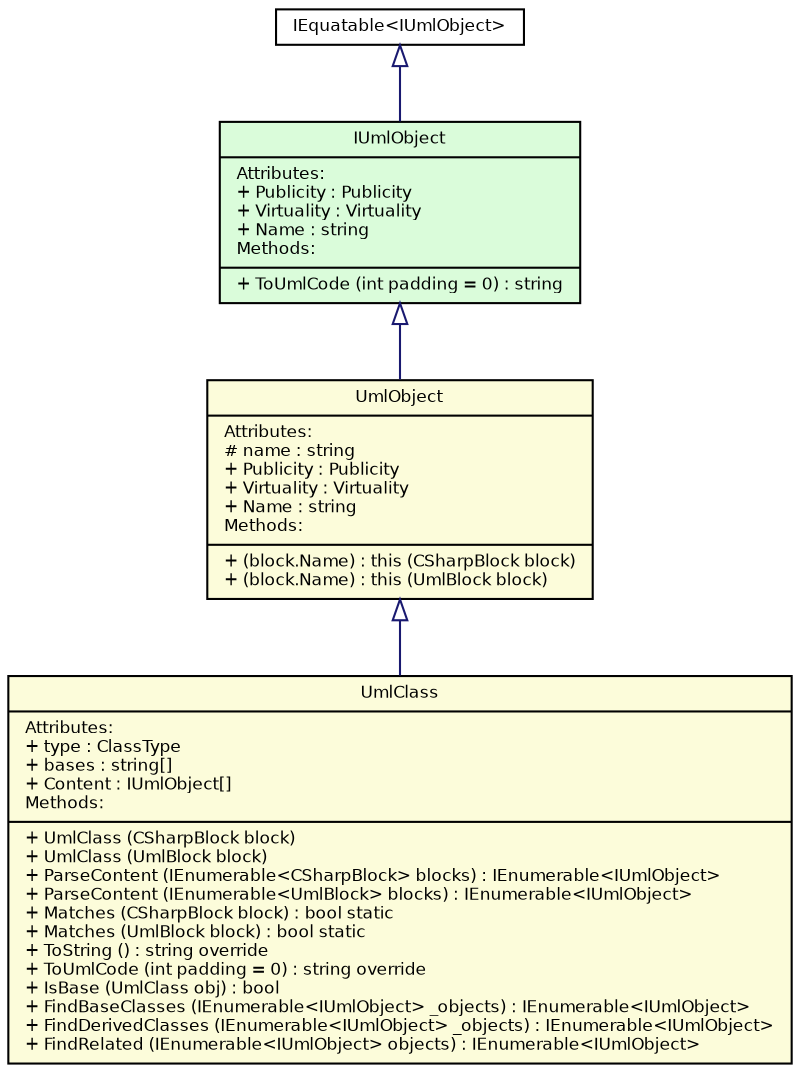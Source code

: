 digraph "MenuItem"
{
  edge [fontname="Helvetica",fontsize="8",labelfontname="Helvetica",labelfontsize="8"];
  node [fontname="Helvetica",fontsize="8",shape=record];
Box_UmlClass [label="{UmlClass\n|Attributes:\l+ type : ClassType\l+ bases : string\[\]\l+ Content : IUmlObject\[\]\lMethods:\l|+ UmlClass  (CSharpBlock block)\l+ UmlClass  (UmlBlock block)\l+ ParseContent (IEnumerable\<CSharpBlock\> blocks) : IEnumerable\<IUmlObject\>\l+ ParseContent (IEnumerable\<UmlBlock\> blocks) : IEnumerable\<IUmlObject\>\l+ Matches (CSharpBlock block) : bool static\l+ Matches (UmlBlock block) : bool static\l+ ToString () : string override\l+ ToUmlCode (int padding = 0) : string override\l+ IsBase (UmlClass obj) : bool\l+ FindBaseClasses (IEnumerable\<IUmlObject\> _objects) : IEnumerable\<IUmlObject\>\l+ FindDerivedClasses (IEnumerable\<IUmlObject\> _objects) : IEnumerable\<IUmlObject\>\l+ FindRelated (IEnumerable\<IUmlObject\> objects) : IEnumerable\<IUmlObject\>\l}",height=0.2,width=0.4,color="black", fillcolor="#fcfcda",style="filled" fontcolor="black"];

Box_UmlObject [label="{UmlObject\n|Attributes:\l# name : string\l+ Publicity : Publicity\l+ Virtuality : Virtuality\l+ Name : string\lMethods:\l|+  (block.Name) : this  (CSharpBlock block)\l+  (block.Name) : this  (UmlBlock block)\l}",height=0.2,width=0.4,color="black", fillcolor="#fcfcda",style="filled" fontcolor="black"];

Box_IUmlObject [label="{IUmlObject\n|Attributes:\l+ Publicity : Publicity\l+ Virtuality : Virtuality\l+ Name : string\lMethods:\l|+ ToUmlCode (int padding = 0) : string\l}",height=0.2,width=0.4,color="black", fillcolor="#dafcda",style="filled" fontcolor="black"];

Box_IEquatable [label="{IEquatable\<IUmlObject\>\n}",height=0.2,width=0.4,color="black", fillcolor="#ffffff",style="filled" fontcolor="black"];

Box_UmlObject -> Box_UmlClass [dir="back",color="midnightblue",fontsize="8",style="solid",arrowtail="onormal",fontname="Helvetica"];
Box_IUmlObject -> Box_UmlObject [dir="back",color="midnightblue",fontsize="8",style="solid",arrowtail="onormal",fontname="Helvetica"];
Box_IEquatable -> Box_IUmlObject [dir="back",color="midnightblue",fontsize="8",style="solid",arrowtail="onormal",fontname="Helvetica"];
}
